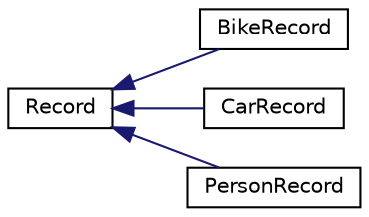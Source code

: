 digraph "Graphical Class Hierarchy"
{
  edge [fontname="Helvetica",fontsize="10",labelfontname="Helvetica",labelfontsize="10"];
  node [fontname="Helvetica",fontsize="10",shape=record];
  rankdir="LR";
  Node1 [label="Record",height=0.2,width=0.4,color="black", fillcolor="white", style="filled",URL="$classRecord.html"];
  Node1 -> Node2 [dir="back",color="midnightblue",fontsize="10",style="solid",fontname="Helvetica"];
  Node2 [label="BikeRecord",height=0.2,width=0.4,color="black", fillcolor="white", style="filled",URL="$classBikeRecord.html"];
  Node1 -> Node3 [dir="back",color="midnightblue",fontsize="10",style="solid",fontname="Helvetica"];
  Node3 [label="CarRecord",height=0.2,width=0.4,color="black", fillcolor="white", style="filled",URL="$classCarRecord.html"];
  Node1 -> Node4 [dir="back",color="midnightblue",fontsize="10",style="solid",fontname="Helvetica"];
  Node4 [label="PersonRecord",height=0.2,width=0.4,color="black", fillcolor="white", style="filled",URL="$classPersonRecord.html"];
}

